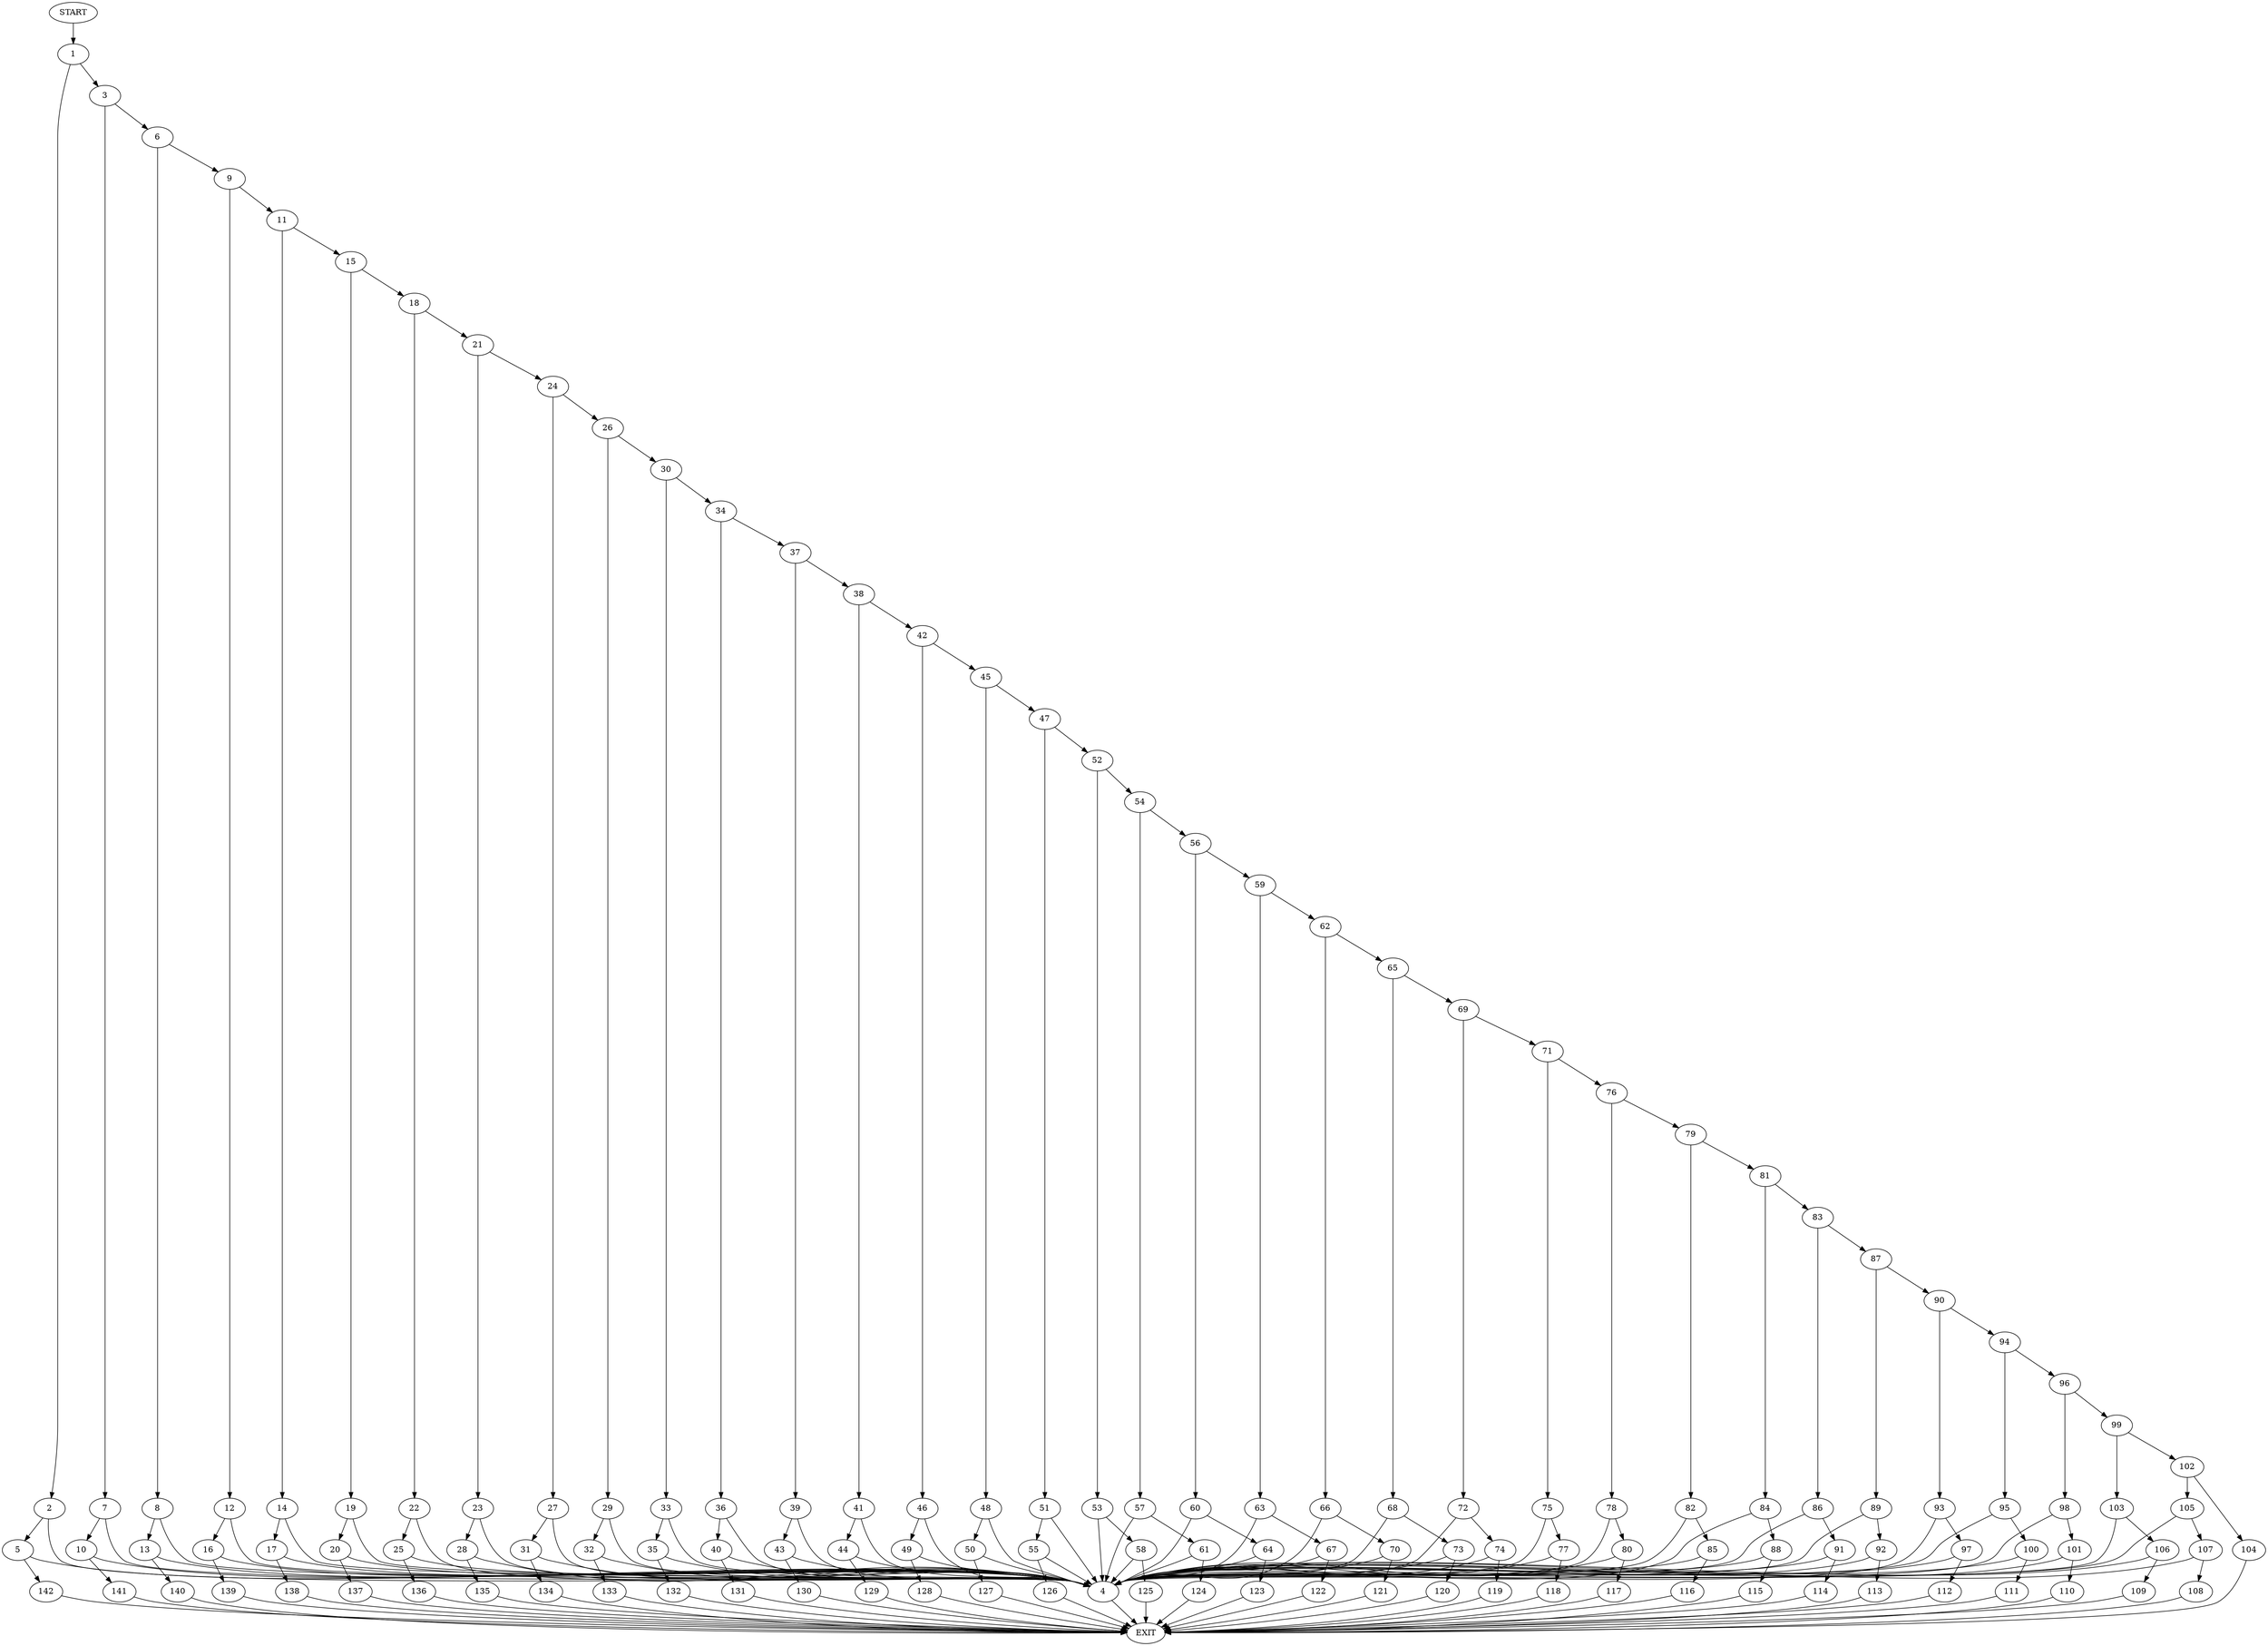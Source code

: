 digraph {
0 [label="START"]
143 [label="EXIT"]
0 -> 1
1 -> 2
1 -> 3
2 -> 4
2 -> 5
3 -> 6
3 -> 7
6 -> 8
6 -> 9
7 -> 10
7 -> 4
9 -> 11
9 -> 12
8 -> 13
8 -> 4
11 -> 14
11 -> 15
12 -> 16
12 -> 4
14 -> 17
14 -> 4
15 -> 18
15 -> 19
19 -> 4
19 -> 20
18 -> 21
18 -> 22
21 -> 23
21 -> 24
22 -> 25
22 -> 4
24 -> 26
24 -> 27
23 -> 28
23 -> 4
26 -> 29
26 -> 30
27 -> 4
27 -> 31
29 -> 32
29 -> 4
30 -> 33
30 -> 34
33 -> 35
33 -> 4
34 -> 36
34 -> 37
37 -> 38
37 -> 39
36 -> 4
36 -> 40
38 -> 41
38 -> 42
39 -> 43
39 -> 4
41 -> 44
41 -> 4
42 -> 45
42 -> 46
45 -> 47
45 -> 48
46 -> 49
46 -> 4
48 -> 50
48 -> 4
47 -> 51
47 -> 52
52 -> 53
52 -> 54
51 -> 55
51 -> 4
54 -> 56
54 -> 57
53 -> 58
53 -> 4
56 -> 59
56 -> 60
57 -> 61
57 -> 4
59 -> 62
59 -> 63
60 -> 64
60 -> 4
62 -> 65
62 -> 66
63 -> 67
63 -> 4
65 -> 68
65 -> 69
66 -> 4
66 -> 70
69 -> 71
69 -> 72
68 -> 73
68 -> 4
72 -> 74
72 -> 4
71 -> 75
71 -> 76
75 -> 77
75 -> 4
76 -> 78
76 -> 79
78 -> 80
78 -> 4
79 -> 81
79 -> 82
81 -> 83
81 -> 84
82 -> 85
82 -> 4
83 -> 86
83 -> 87
84 -> 88
84 -> 4
87 -> 89
87 -> 90
86 -> 91
86 -> 4
89 -> 92
89 -> 4
90 -> 93
90 -> 94
94 -> 95
94 -> 96
93 -> 97
93 -> 4
96 -> 98
96 -> 99
95 -> 4
95 -> 100
98 -> 101
98 -> 4
99 -> 102
99 -> 103
102 -> 104
102 -> 105
103 -> 106
103 -> 4
105 -> 107
105 -> 4
104 -> 143
4 -> 143
107 -> 108
107 -> 4
108 -> 143
106 -> 109
106 -> 4
109 -> 143
101 -> 110
101 -> 4
110 -> 143
100 -> 4
100 -> 111
111 -> 143
97 -> 4
97 -> 112
112 -> 143
92 -> 113
92 -> 4
113 -> 143
91 -> 114
91 -> 4
114 -> 143
88 -> 115
88 -> 4
115 -> 143
85 -> 116
85 -> 4
116 -> 143
80 -> 117
80 -> 4
117 -> 143
77 -> 4
77 -> 118
118 -> 143
74 -> 4
74 -> 119
119 -> 143
73 -> 120
73 -> 4
120 -> 143
70 -> 4
70 -> 121
121 -> 143
67 -> 122
67 -> 4
122 -> 143
64 -> 123
64 -> 4
123 -> 143
61 -> 124
61 -> 4
124 -> 143
58 -> 4
58 -> 125
125 -> 143
55 -> 126
55 -> 4
126 -> 143
50 -> 4
50 -> 127
127 -> 143
49 -> 128
49 -> 4
128 -> 143
44 -> 129
44 -> 4
129 -> 143
43 -> 130
43 -> 4
130 -> 143
40 -> 131
40 -> 4
131 -> 143
35 -> 132
35 -> 4
132 -> 143
32 -> 133
32 -> 4
133 -> 143
31 -> 134
31 -> 4
134 -> 143
28 -> 135
28 -> 4
135 -> 143
25 -> 136
25 -> 4
136 -> 143
20 -> 137
20 -> 4
137 -> 143
17 -> 138
17 -> 4
138 -> 143
16 -> 139
16 -> 4
139 -> 143
13 -> 140
13 -> 4
140 -> 143
10 -> 141
10 -> 4
141 -> 143
5 -> 142
5 -> 4
142 -> 143
}
